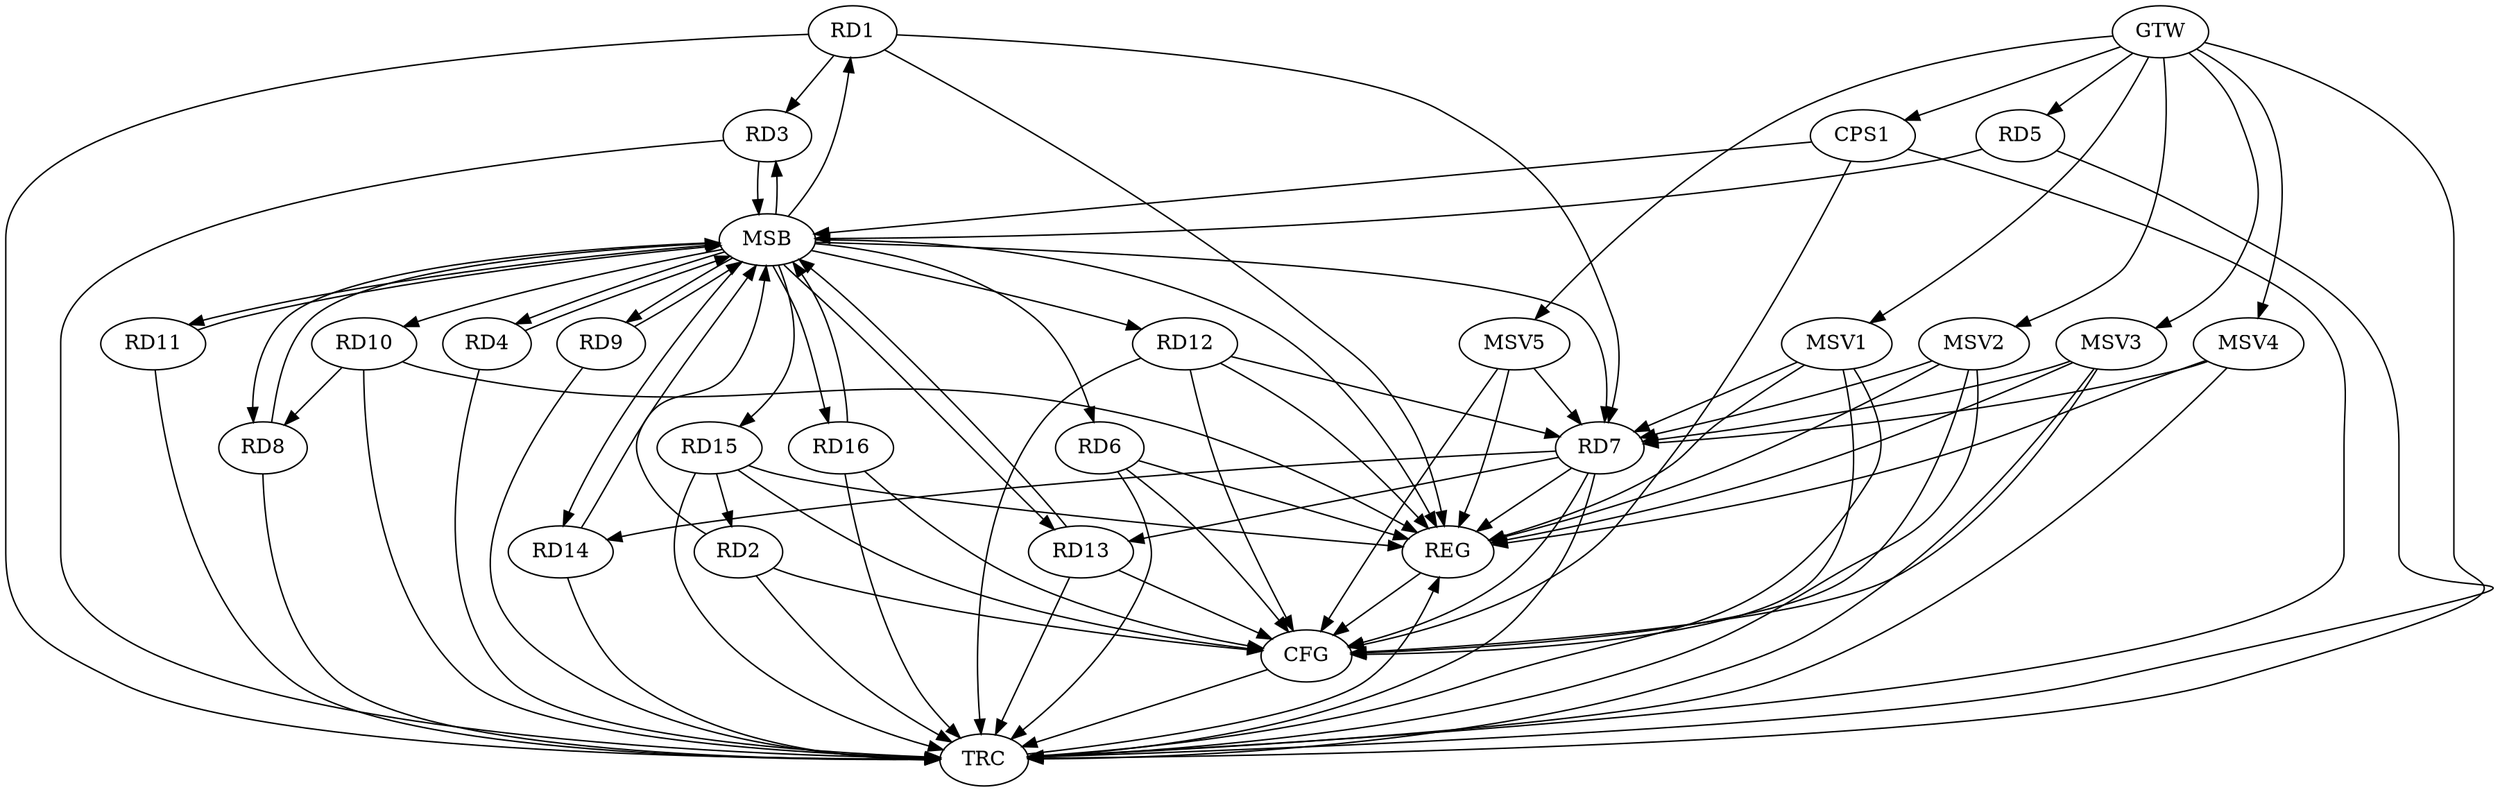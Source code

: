strict digraph G {
  RD1 [ label="RD1" ];
  RD2 [ label="RD2" ];
  RD3 [ label="RD3" ];
  RD4 [ label="RD4" ];
  RD5 [ label="RD5" ];
  RD6 [ label="RD6" ];
  RD7 [ label="RD7" ];
  RD8 [ label="RD8" ];
  RD9 [ label="RD9" ];
  RD10 [ label="RD10" ];
  RD11 [ label="RD11" ];
  RD12 [ label="RD12" ];
  RD13 [ label="RD13" ];
  RD14 [ label="RD14" ];
  RD15 [ label="RD15" ];
  RD16 [ label="RD16" ];
  CPS1 [ label="CPS1" ];
  GTW [ label="GTW" ];
  REG [ label="REG" ];
  MSB [ label="MSB" ];
  CFG [ label="CFG" ];
  TRC [ label="TRC" ];
  MSV1 [ label="MSV1" ];
  MSV2 [ label="MSV2" ];
  MSV3 [ label="MSV3" ];
  MSV4 [ label="MSV4" ];
  MSV5 [ label="MSV5" ];
  RD1 -> RD3;
  RD1 -> RD7;
  RD15 -> RD2;
  RD12 -> RD7;
  RD7 -> RD13;
  RD7 -> RD14;
  RD10 -> RD8;
  GTW -> RD5;
  GTW -> CPS1;
  RD1 -> REG;
  RD6 -> REG;
  RD7 -> REG;
  RD10 -> REG;
  RD12 -> REG;
  RD15 -> REG;
  RD2 -> MSB;
  MSB -> RD3;
  MSB -> RD11;
  MSB -> REG;
  RD3 -> MSB;
  MSB -> RD9;
  MSB -> RD14;
  RD4 -> MSB;
  MSB -> RD10;
  RD5 -> MSB;
  MSB -> RD4;
  RD8 -> MSB;
  MSB -> RD7;
  RD9 -> MSB;
  MSB -> RD12;
  RD11 -> MSB;
  MSB -> RD8;
  MSB -> RD15;
  RD13 -> MSB;
  RD14 -> MSB;
  MSB -> RD1;
  MSB -> RD16;
  RD16 -> MSB;
  MSB -> RD6;
  MSB -> RD13;
  CPS1 -> MSB;
  RD2 -> CFG;
  CPS1 -> CFG;
  RD6 -> CFG;
  RD13 -> CFG;
  RD16 -> CFG;
  RD15 -> CFG;
  RD7 -> CFG;
  RD12 -> CFG;
  REG -> CFG;
  RD1 -> TRC;
  RD2 -> TRC;
  RD3 -> TRC;
  RD4 -> TRC;
  RD5 -> TRC;
  RD6 -> TRC;
  RD7 -> TRC;
  RD8 -> TRC;
  RD9 -> TRC;
  RD10 -> TRC;
  RD11 -> TRC;
  RD12 -> TRC;
  RD13 -> TRC;
  RD14 -> TRC;
  RD15 -> TRC;
  RD16 -> TRC;
  CPS1 -> TRC;
  GTW -> TRC;
  CFG -> TRC;
  TRC -> REG;
  MSV1 -> RD7;
  GTW -> MSV1;
  MSV1 -> REG;
  MSV1 -> TRC;
  MSV1 -> CFG;
  MSV2 -> RD7;
  GTW -> MSV2;
  MSV2 -> REG;
  MSV2 -> TRC;
  MSV2 -> CFG;
  MSV3 -> RD7;
  MSV4 -> RD7;
  GTW -> MSV3;
  MSV3 -> REG;
  MSV3 -> TRC;
  MSV3 -> CFG;
  GTW -> MSV4;
  MSV4 -> REG;
  MSV4 -> TRC;
  MSV5 -> RD7;
  GTW -> MSV5;
  MSV5 -> REG;
  MSV5 -> CFG;
}
